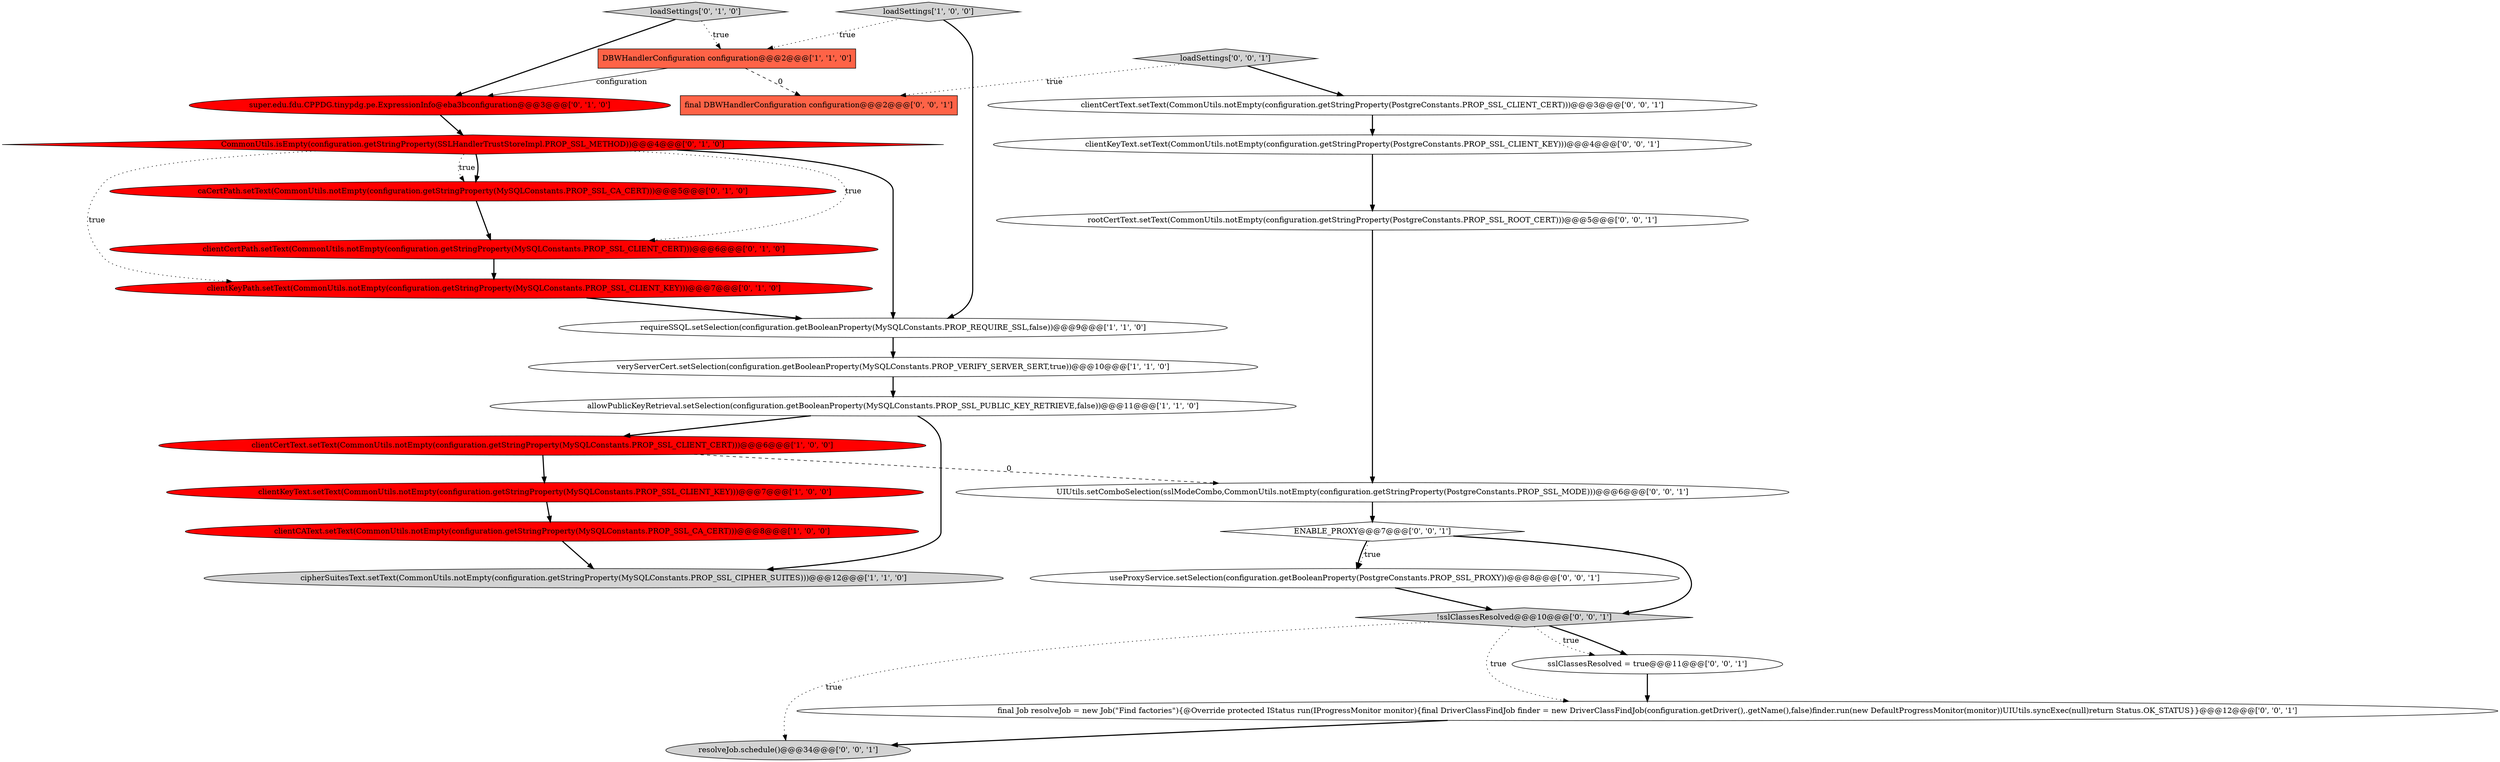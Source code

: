 digraph {
3 [style = filled, label = "veryServerCert.setSelection(configuration.getBooleanProperty(MySQLConstants.PROP_VERIFY_SERVER_SERT,true))@@@10@@@['1', '1', '0']", fillcolor = white, shape = ellipse image = "AAA0AAABBB1BBB"];
7 [style = filled, label = "clientCAText.setText(CommonUtils.notEmpty(configuration.getStringProperty(MySQLConstants.PROP_SSL_CA_CERT)))@@@8@@@['1', '0', '0']", fillcolor = red, shape = ellipse image = "AAA1AAABBB1BBB"];
18 [style = filled, label = "ENABLE_PROXY@@@7@@@['0', '0', '1']", fillcolor = white, shape = diamond image = "AAA0AAABBB3BBB"];
26 [style = filled, label = "clientKeyText.setText(CommonUtils.notEmpty(configuration.getStringProperty(PostgreConstants.PROP_SSL_CLIENT_KEY)))@@@4@@@['0', '0', '1']", fillcolor = white, shape = ellipse image = "AAA0AAABBB3BBB"];
6 [style = filled, label = "DBWHandlerConfiguration configuration@@@2@@@['1', '1', '0']", fillcolor = tomato, shape = box image = "AAA0AAABBB1BBB"];
1 [style = filled, label = "clientKeyText.setText(CommonUtils.notEmpty(configuration.getStringProperty(MySQLConstants.PROP_SSL_CLIENT_KEY)))@@@7@@@['1', '0', '0']", fillcolor = red, shape = ellipse image = "AAA1AAABBB1BBB"];
19 [style = filled, label = "sslClassesResolved = true@@@11@@@['0', '0', '1']", fillcolor = white, shape = ellipse image = "AAA0AAABBB3BBB"];
0 [style = filled, label = "allowPublicKeyRetrieval.setSelection(configuration.getBooleanProperty(MySQLConstants.PROP_SSL_PUBLIC_KEY_RETRIEVE,false))@@@11@@@['1', '1', '0']", fillcolor = white, shape = ellipse image = "AAA0AAABBB1BBB"];
9 [style = filled, label = "clientCertPath.setText(CommonUtils.notEmpty(configuration.getStringProperty(MySQLConstants.PROP_SSL_CLIENT_CERT)))@@@6@@@['0', '1', '0']", fillcolor = red, shape = ellipse image = "AAA1AAABBB2BBB"];
22 [style = filled, label = "resolveJob.schedule()@@@34@@@['0', '0', '1']", fillcolor = lightgray, shape = ellipse image = "AAA0AAABBB3BBB"];
2 [style = filled, label = "loadSettings['1', '0', '0']", fillcolor = lightgray, shape = diamond image = "AAA0AAABBB1BBB"];
16 [style = filled, label = "useProxyService.setSelection(configuration.getBooleanProperty(PostgreConstants.PROP_SSL_PROXY))@@@8@@@['0', '0', '1']", fillcolor = white, shape = ellipse image = "AAA0AAABBB3BBB"];
14 [style = filled, label = "caCertPath.setText(CommonUtils.notEmpty(configuration.getStringProperty(MySQLConstants.PROP_SSL_CA_CERT)))@@@5@@@['0', '1', '0']", fillcolor = red, shape = ellipse image = "AAA1AAABBB2BBB"];
20 [style = filled, label = "final DBWHandlerConfiguration configuration@@@2@@@['0', '0', '1']", fillcolor = tomato, shape = box image = "AAA0AAABBB3BBB"];
15 [style = filled, label = "!sslClassesResolved@@@10@@@['0', '0', '1']", fillcolor = lightgray, shape = diamond image = "AAA0AAABBB3BBB"];
11 [style = filled, label = "CommonUtils.isEmpty(configuration.getStringProperty(SSLHandlerTrustStoreImpl.PROP_SSL_METHOD))@@@4@@@['0', '1', '0']", fillcolor = red, shape = diamond image = "AAA1AAABBB2BBB"];
8 [style = filled, label = "requireSSQL.setSelection(configuration.getBooleanProperty(MySQLConstants.PROP_REQUIRE_SSL,false))@@@9@@@['1', '1', '0']", fillcolor = white, shape = ellipse image = "AAA0AAABBB1BBB"];
21 [style = filled, label = "clientCertText.setText(CommonUtils.notEmpty(configuration.getStringProperty(PostgreConstants.PROP_SSL_CLIENT_CERT)))@@@3@@@['0', '0', '1']", fillcolor = white, shape = ellipse image = "AAA0AAABBB3BBB"];
23 [style = filled, label = "rootCertText.setText(CommonUtils.notEmpty(configuration.getStringProperty(PostgreConstants.PROP_SSL_ROOT_CERT)))@@@5@@@['0', '0', '1']", fillcolor = white, shape = ellipse image = "AAA0AAABBB3BBB"];
5 [style = filled, label = "cipherSuitesText.setText(CommonUtils.notEmpty(configuration.getStringProperty(MySQLConstants.PROP_SSL_CIPHER_SUITES)))@@@12@@@['1', '1', '0']", fillcolor = lightgray, shape = ellipse image = "AAA0AAABBB1BBB"];
17 [style = filled, label = "final Job resolveJob = new Job(\"Find factories\"){@Override protected IStatus run(IProgressMonitor monitor){final DriverClassFindJob finder = new DriverClassFindJob(configuration.getDriver(),.getName(),false)finder.run(new DefaultProgressMonitor(monitor))UIUtils.syncExec(null)return Status.OK_STATUS}}@@@12@@@['0', '0', '1']", fillcolor = white, shape = ellipse image = "AAA0AAABBB3BBB"];
24 [style = filled, label = "UIUtils.setComboSelection(sslModeCombo,CommonUtils.notEmpty(configuration.getStringProperty(PostgreConstants.PROP_SSL_MODE)))@@@6@@@['0', '0', '1']", fillcolor = white, shape = ellipse image = "AAA0AAABBB3BBB"];
25 [style = filled, label = "loadSettings['0', '0', '1']", fillcolor = lightgray, shape = diamond image = "AAA0AAABBB3BBB"];
4 [style = filled, label = "clientCertText.setText(CommonUtils.notEmpty(configuration.getStringProperty(MySQLConstants.PROP_SSL_CLIENT_CERT)))@@@6@@@['1', '0', '0']", fillcolor = red, shape = ellipse image = "AAA1AAABBB1BBB"];
10 [style = filled, label = "clientKeyPath.setText(CommonUtils.notEmpty(configuration.getStringProperty(MySQLConstants.PROP_SSL_CLIENT_KEY)))@@@7@@@['0', '1', '0']", fillcolor = red, shape = ellipse image = "AAA1AAABBB2BBB"];
12 [style = filled, label = "loadSettings['0', '1', '0']", fillcolor = lightgray, shape = diamond image = "AAA0AAABBB2BBB"];
13 [style = filled, label = "super.edu.fdu.CPPDG.tinypdg.pe.ExpressionInfo@eba3bconfiguration@@@3@@@['0', '1', '0']", fillcolor = red, shape = ellipse image = "AAA1AAABBB2BBB"];
16->15 [style = bold, label=""];
11->14 [style = bold, label=""];
18->16 [style = dotted, label="true"];
6->20 [style = dashed, label="0"];
11->10 [style = dotted, label="true"];
8->3 [style = bold, label=""];
18->15 [style = bold, label=""];
11->14 [style = dotted, label="true"];
11->9 [style = dotted, label="true"];
15->22 [style = dotted, label="true"];
19->17 [style = bold, label=""];
9->10 [style = bold, label=""];
15->19 [style = bold, label=""];
17->22 [style = bold, label=""];
24->18 [style = bold, label=""];
1->7 [style = bold, label=""];
13->11 [style = bold, label=""];
3->0 [style = bold, label=""];
15->17 [style = dotted, label="true"];
12->13 [style = bold, label=""];
21->26 [style = bold, label=""];
7->5 [style = bold, label=""];
23->24 [style = bold, label=""];
10->8 [style = bold, label=""];
6->13 [style = solid, label="configuration"];
12->6 [style = dotted, label="true"];
0->4 [style = bold, label=""];
2->6 [style = dotted, label="true"];
15->19 [style = dotted, label="true"];
26->23 [style = bold, label=""];
25->20 [style = dotted, label="true"];
11->8 [style = bold, label=""];
14->9 [style = bold, label=""];
4->1 [style = bold, label=""];
4->24 [style = dashed, label="0"];
25->21 [style = bold, label=""];
2->8 [style = bold, label=""];
0->5 [style = bold, label=""];
18->16 [style = bold, label=""];
}
